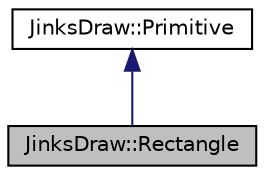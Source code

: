 digraph "JinksDraw::Rectangle"
{
 // LATEX_PDF_SIZE
  edge [fontname="Helvetica",fontsize="10",labelfontname="Helvetica",labelfontsize="10"];
  node [fontname="Helvetica",fontsize="10",shape=record];
  Node0 [label="JinksDraw::Rectangle",height=0.2,width=0.4,color="black", fillcolor="grey75", style="filled", fontcolor="black",tooltip=" "];
  Node1 -> Node0 [dir="back",color="midnightblue",fontsize="10",style="solid",fontname="Helvetica"];
  Node1 [label="JinksDraw::Primitive",height=0.2,width=0.4,color="black", fillcolor="white", style="filled",URL="$class_jinks_draw_1_1_primitive.html",tooltip="Empty class that all primitives inherit from. Useful for making lists."];
}
